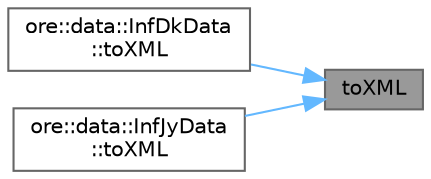 digraph "toXML"
{
 // INTERACTIVE_SVG=YES
 // LATEX_PDF_SIZE
  bgcolor="transparent";
  edge [fontname=Helvetica,fontsize=10,labelfontname=Helvetica,labelfontsize=10];
  node [fontname=Helvetica,fontsize=10,shape=box,height=0.2,width=0.4];
  rankdir="RL";
  Node1 [label="toXML",height=0.2,width=0.4,color="gray40", fillcolor="grey60", style="filled", fontcolor="black",tooltip=" "];
  Node1 -> Node2 [dir="back",color="steelblue1",style="solid"];
  Node2 [label="ore::data::InfDkData\l::toXML",height=0.2,width=0.4,color="grey40", fillcolor="white", style="filled",URL="$classore_1_1data_1_1_inf_dk_data.html#a0881d80390ae17ef0094dcd8c91c4936",tooltip=" "];
  Node1 -> Node3 [dir="back",color="steelblue1",style="solid"];
  Node3 [label="ore::data::InfJyData\l::toXML",height=0.2,width=0.4,color="grey40", fillcolor="white", style="filled",URL="$classore_1_1data_1_1_inf_jy_data.html#a0881d80390ae17ef0094dcd8c91c4936",tooltip=" "];
}
